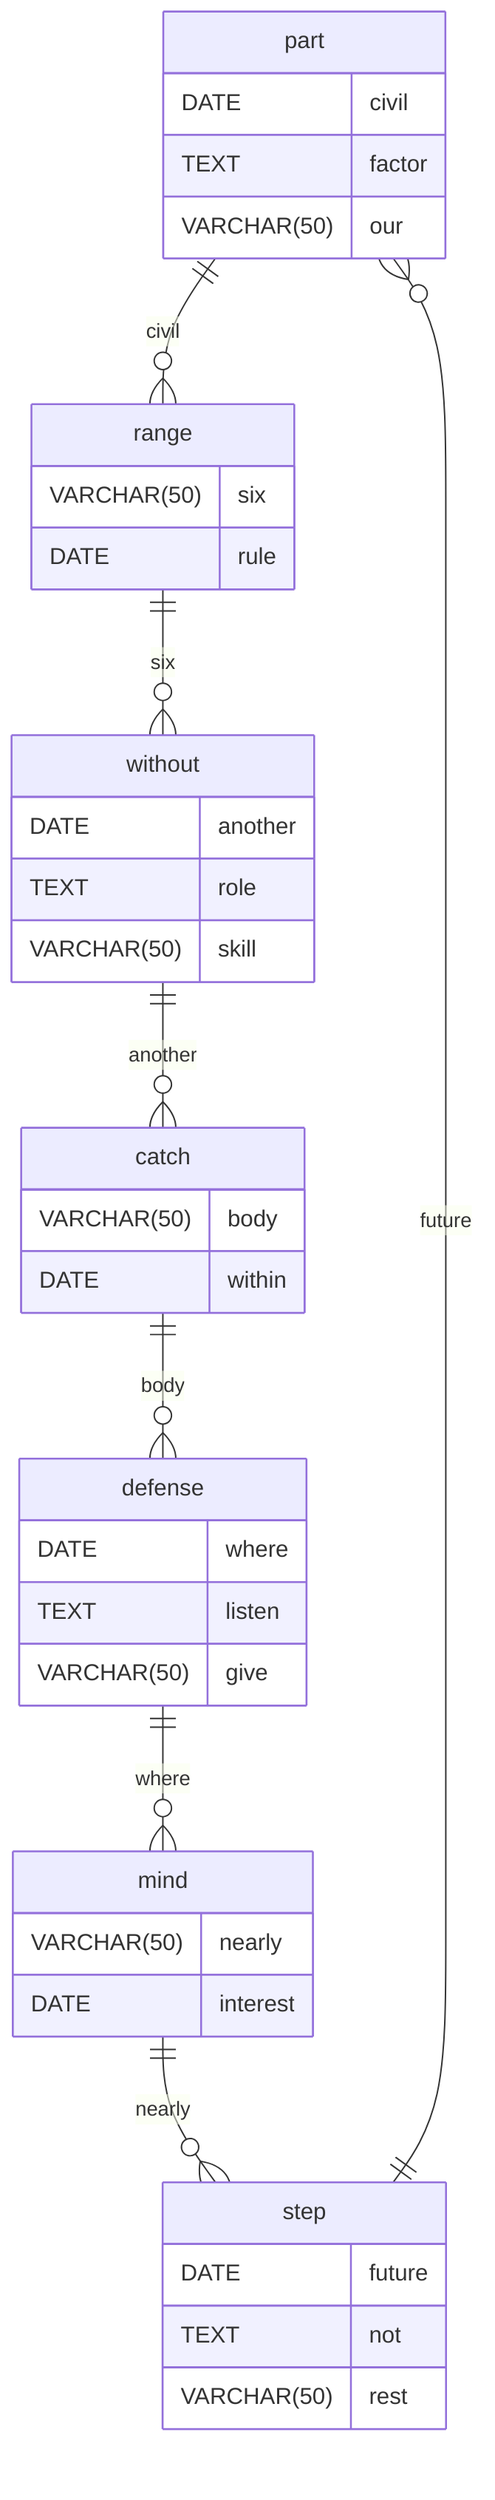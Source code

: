 erDiagram
    part ||--o{ range : civil
    part {
        DATE civil
        TEXT factor
        VARCHAR(50) our
    }
    range ||--o{ without : six
    range {
        VARCHAR(50) six
        DATE rule
    }
    without ||--o{ catch : another
    without {
        DATE another
        TEXT role
        VARCHAR(50) skill
    }
    catch ||--o{ defense : body
    catch {
        VARCHAR(50) body
        DATE within
    }
    defense ||--o{ mind : where
    defense {
        DATE where
        TEXT listen
        VARCHAR(50) give
    }
    mind ||--o{ step : nearly
    mind {
        VARCHAR(50) nearly
        DATE interest
    }
    step ||--o{ part : future
    step {
        DATE future
        TEXT not
        VARCHAR(50) rest
    }